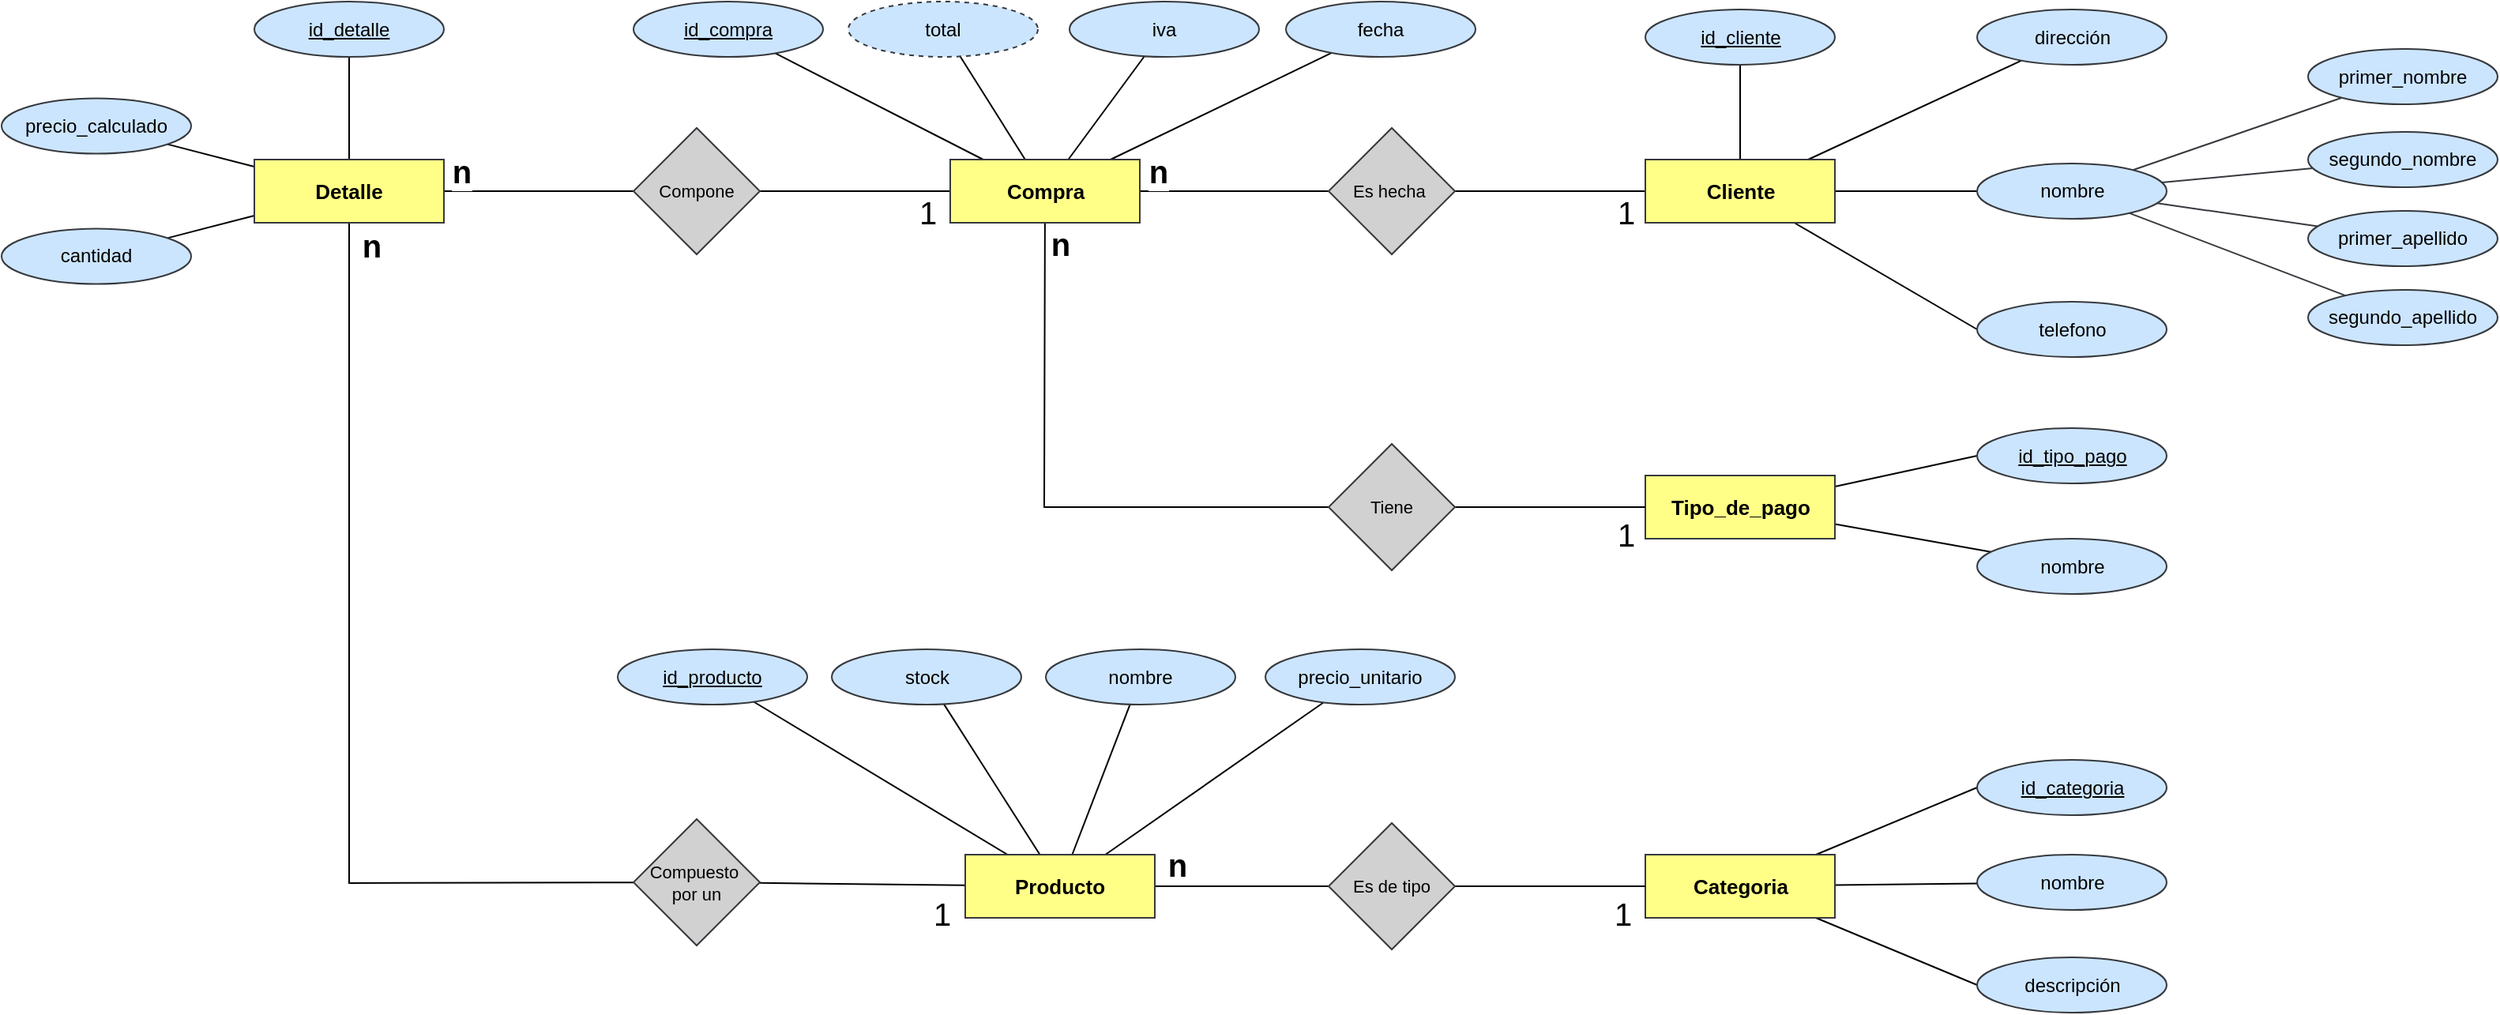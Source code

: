 <mxfile version="24.2.5" type="device">
  <diagram name="Página-1" id="GKcQqyCfQ1V4mNrMHVXt">
    <mxGraphModel dx="2815" dy="1592" grid="1" gridSize="10" guides="1" tooltips="1" connect="1" arrows="1" fold="1" page="1" pageScale="1" pageWidth="827" pageHeight="1169" math="0" shadow="0">
      <root>
        <mxCell id="0" />
        <mxCell id="1" parent="0" />
        <mxCell id="48W_m3RGSCvSOmZZA0Iu-11" style="rounded=0;orthogonalLoop=1;jettySize=auto;html=1;endArrow=none;endFill=0;strokeWidth=1;" edge="1" parent="1" source="48W_m3RGSCvSOmZZA0Iu-2" target="48W_m3RGSCvSOmZZA0Iu-9">
          <mxGeometry relative="1" as="geometry" />
        </mxCell>
        <mxCell id="48W_m3RGSCvSOmZZA0Iu-12" style="edgeStyle=none;rounded=0;orthogonalLoop=1;jettySize=auto;html=1;strokeColor=default;strokeWidth=1;align=center;verticalAlign=middle;fontFamily=Helvetica;fontSize=11;fontColor=default;labelBackgroundColor=default;endArrow=none;endFill=0;" edge="1" parent="1" source="48W_m3RGSCvSOmZZA0Iu-2" target="48W_m3RGSCvSOmZZA0Iu-8">
          <mxGeometry relative="1" as="geometry" />
        </mxCell>
        <mxCell id="48W_m3RGSCvSOmZZA0Iu-13" style="edgeStyle=none;rounded=0;orthogonalLoop=1;jettySize=auto;html=1;strokeColor=default;strokeWidth=1;align=center;verticalAlign=middle;fontFamily=Helvetica;fontSize=11;fontColor=default;labelBackgroundColor=default;endArrow=none;endFill=0;" edge="1" parent="1" source="48W_m3RGSCvSOmZZA0Iu-2" target="48W_m3RGSCvSOmZZA0Iu-6">
          <mxGeometry relative="1" as="geometry" />
        </mxCell>
        <mxCell id="48W_m3RGSCvSOmZZA0Iu-14" style="edgeStyle=none;rounded=0;orthogonalLoop=1;jettySize=auto;html=1;strokeColor=default;strokeWidth=1;align=center;verticalAlign=middle;fontFamily=Helvetica;fontSize=11;fontColor=default;labelBackgroundColor=default;endArrow=none;endFill=0;" edge="1" parent="1" source="48W_m3RGSCvSOmZZA0Iu-2" target="48W_m3RGSCvSOmZZA0Iu-7">
          <mxGeometry relative="1" as="geometry" />
        </mxCell>
        <mxCell id="48W_m3RGSCvSOmZZA0Iu-16" style="edgeStyle=none;rounded=0;orthogonalLoop=1;jettySize=auto;html=1;strokeColor=default;strokeWidth=1;align=center;verticalAlign=middle;fontFamily=Helvetica;fontSize=11;fontColor=default;labelBackgroundColor=default;endArrow=none;endFill=0;" edge="1" parent="1" source="48W_m3RGSCvSOmZZA0Iu-2" target="48W_m3RGSCvSOmZZA0Iu-15">
          <mxGeometry relative="1" as="geometry" />
        </mxCell>
        <mxCell id="48W_m3RGSCvSOmZZA0Iu-88" style="edgeStyle=none;rounded=0;orthogonalLoop=1;jettySize=auto;html=1;entryX=0;entryY=0.5;entryDx=0;entryDy=0;strokeColor=default;strokeWidth=1;align=center;verticalAlign=middle;fontFamily=Helvetica;fontSize=11;fontColor=default;labelBackgroundColor=default;endArrow=none;endFill=0;" edge="1" parent="1" source="48W_m3RGSCvSOmZZA0Iu-2" target="48W_m3RGSCvSOmZZA0Iu-33">
          <mxGeometry relative="1" as="geometry" />
        </mxCell>
        <mxCell id="48W_m3RGSCvSOmZZA0Iu-2" value="Producto" style="rounded=0;whiteSpace=wrap;html=1;fillColor=#ffff88;strokeColor=#36393d;fontSize=13;fontStyle=1" vertex="1" parent="1">
          <mxGeometry x="630" y="580" width="120" height="40" as="geometry" />
        </mxCell>
        <mxCell id="48W_m3RGSCvSOmZZA0Iu-17" style="edgeStyle=none;rounded=0;orthogonalLoop=1;jettySize=auto;html=1;strokeColor=default;strokeWidth=1;align=center;verticalAlign=middle;fontFamily=Helvetica;fontSize=11;fontColor=default;labelBackgroundColor=default;endArrow=none;endFill=0;" edge="1" parent="1" source="48W_m3RGSCvSOmZZA0Iu-5" target="48W_m3RGSCvSOmZZA0Iu-15">
          <mxGeometry relative="1" as="geometry">
            <Array as="points">
              <mxPoint x="240" y="598" />
            </Array>
          </mxGeometry>
        </mxCell>
        <mxCell id="48W_m3RGSCvSOmZZA0Iu-25" style="edgeStyle=none;rounded=0;orthogonalLoop=1;jettySize=auto;html=1;strokeColor=default;strokeWidth=1;align=center;verticalAlign=middle;fontFamily=Helvetica;fontSize=11;fontColor=default;labelBackgroundColor=default;endArrow=none;endFill=0;" edge="1" parent="1" source="48W_m3RGSCvSOmZZA0Iu-5" target="48W_m3RGSCvSOmZZA0Iu-18">
          <mxGeometry relative="1" as="geometry" />
        </mxCell>
        <mxCell id="48W_m3RGSCvSOmZZA0Iu-26" style="edgeStyle=none;rounded=0;orthogonalLoop=1;jettySize=auto;html=1;strokeColor=default;strokeWidth=1;align=center;verticalAlign=middle;fontFamily=Helvetica;fontSize=11;fontColor=default;labelBackgroundColor=default;endArrow=none;endFill=0;" edge="1" parent="1" source="48W_m3RGSCvSOmZZA0Iu-5" target="48W_m3RGSCvSOmZZA0Iu-19">
          <mxGeometry relative="1" as="geometry">
            <mxPoint x="80" y="119" as="targetPoint" />
          </mxGeometry>
        </mxCell>
        <mxCell id="48W_m3RGSCvSOmZZA0Iu-27" style="edgeStyle=none;rounded=0;orthogonalLoop=1;jettySize=auto;html=1;strokeColor=default;strokeWidth=1;align=center;verticalAlign=middle;fontFamily=Helvetica;fontSize=11;fontColor=default;labelBackgroundColor=default;endArrow=none;endFill=0;" edge="1" parent="1" source="48W_m3RGSCvSOmZZA0Iu-5" target="48W_m3RGSCvSOmZZA0Iu-20">
          <mxGeometry relative="1" as="geometry" />
        </mxCell>
        <mxCell id="48W_m3RGSCvSOmZZA0Iu-28" style="edgeStyle=none;rounded=0;orthogonalLoop=1;jettySize=auto;html=1;strokeColor=default;strokeWidth=1;align=center;verticalAlign=middle;fontFamily=Helvetica;fontSize=11;fontColor=default;labelBackgroundColor=default;endArrow=none;endFill=0;" edge="1" parent="1" source="48W_m3RGSCvSOmZZA0Iu-5" target="48W_m3RGSCvSOmZZA0Iu-21">
          <mxGeometry relative="1" as="geometry" />
        </mxCell>
        <mxCell id="48W_m3RGSCvSOmZZA0Iu-5" value="Detalle" style="rounded=0;whiteSpace=wrap;html=1;fillColor=#ffff88;strokeColor=#36393d;fontSize=13;fontStyle=1" vertex="1" parent="1">
          <mxGeometry x="180" y="140" width="120" height="40" as="geometry" />
        </mxCell>
        <mxCell id="48W_m3RGSCvSOmZZA0Iu-6" value="nombre" style="ellipse;whiteSpace=wrap;html=1;fillColor=#cce5ff;strokeColor=#36393d;" vertex="1" parent="1">
          <mxGeometry x="681" y="450" width="120" height="35" as="geometry" />
        </mxCell>
        <mxCell id="48W_m3RGSCvSOmZZA0Iu-7" value="precio_unitario" style="ellipse;whiteSpace=wrap;html=1;fillColor=#cce5ff;strokeColor=#36393d;" vertex="1" parent="1">
          <mxGeometry x="820" y="450" width="120" height="35" as="geometry" />
        </mxCell>
        <mxCell id="48W_m3RGSCvSOmZZA0Iu-8" value="stock&lt;span style=&quot;color: rgba(0, 0, 0, 0); font-family: monospace; font-size: 0px; text-align: start; text-wrap: nowrap;&quot;&gt;%3CmxGraphModel%3E%3Croot%3E%3CmxCell%20id%3D%220%22%2F%3E%3CmxCell%20id%3D%221%22%20parent%3D%220%22%2F%3E%3CmxCell%20id%3D%222%22%20value%3D%22nombre%22%20style%3D%22ellipse%3BwhiteSpace%3Dwrap%3Bhtml%3D1%3B%22%20vertex%3D%221%22%20parent%3D%221%22%3E%3CmxGeometry%20x%3D%22500%22%20y%3D%22155%22%20width%3D%22120%22%20height%3D%2235%22%20as%3D%22geometry%22%2F%3E%3C%2FmxCell%3E%3C%2Froot%3E%3C%2FmxGraphModel%3E&lt;/span&gt;" style="ellipse;whiteSpace=wrap;html=1;fillColor=#cce5ff;strokeColor=#36393d;" vertex="1" parent="1">
          <mxGeometry x="545.5" y="450" width="120" height="35" as="geometry" />
        </mxCell>
        <mxCell id="48W_m3RGSCvSOmZZA0Iu-9" value="&lt;u&gt;id_producto&lt;/u&gt;" style="ellipse;whiteSpace=wrap;html=1;fillColor=#cce5ff;strokeColor=#36393d;" vertex="1" parent="1">
          <mxGeometry x="410" y="450" width="120" height="35" as="geometry" />
        </mxCell>
        <mxCell id="48W_m3RGSCvSOmZZA0Iu-15" value="Compuesto&amp;nbsp; por un" style="rhombus;whiteSpace=wrap;html=1;fontFamily=Helvetica;fontSize=11;fontColor=default;labelBackgroundColor=none;strokeColor=#36393d;align=center;verticalAlign=middle;fillColor=#d1d1d1;labelBorderColor=none;" vertex="1" parent="1">
          <mxGeometry x="420" y="557.5" width="80" height="80" as="geometry" />
        </mxCell>
        <mxCell id="48W_m3RGSCvSOmZZA0Iu-18" value="&lt;u&gt;id_detalle&lt;/u&gt;" style="ellipse;whiteSpace=wrap;html=1;fillColor=#cce5ff;strokeColor=#36393d;" vertex="1" parent="1">
          <mxGeometry x="180" y="40" width="120" height="35" as="geometry" />
        </mxCell>
        <mxCell id="48W_m3RGSCvSOmZZA0Iu-19" value="precio_calculado" style="ellipse;whiteSpace=wrap;html=1;fillColor=#cce5ff;strokeColor=#36393d;" vertex="1" parent="1">
          <mxGeometry x="20" y="101.25" width="120" height="35" as="geometry" />
        </mxCell>
        <mxCell id="48W_m3RGSCvSOmZZA0Iu-20" value="cantidad" style="ellipse;whiteSpace=wrap;html=1;fillColor=#cce5ff;strokeColor=#36393d;" vertex="1" parent="1">
          <mxGeometry x="20" y="183.75" width="120" height="35" as="geometry" />
        </mxCell>
        <mxCell id="48W_m3RGSCvSOmZZA0Iu-29" style="edgeStyle=none;rounded=0;orthogonalLoop=1;jettySize=auto;html=1;strokeColor=default;strokeWidth=1;align=center;verticalAlign=middle;fontFamily=Helvetica;fontSize=11;fontColor=default;labelBackgroundColor=default;endArrow=none;endFill=0;" edge="1" parent="1" source="48W_m3RGSCvSOmZZA0Iu-21" target="48W_m3RGSCvSOmZZA0Iu-22">
          <mxGeometry relative="1" as="geometry" />
        </mxCell>
        <mxCell id="48W_m3RGSCvSOmZZA0Iu-21" value="Compone" style="rhombus;whiteSpace=wrap;html=1;fontFamily=Helvetica;fontSize=11;labelBackgroundColor=none;fillColor=#d1d1d1;strokeColor=#36393d;labelBorderColor=none;" vertex="1" parent="1">
          <mxGeometry x="420" y="120" width="80" height="80" as="geometry" />
        </mxCell>
        <mxCell id="48W_m3RGSCvSOmZZA0Iu-30" style="edgeStyle=none;rounded=0;orthogonalLoop=1;jettySize=auto;html=1;strokeColor=default;strokeWidth=1;align=center;verticalAlign=middle;fontFamily=Helvetica;fontSize=11;fontColor=default;labelBackgroundColor=default;endArrow=none;endFill=0;" edge="1" parent="1" source="48W_m3RGSCvSOmZZA0Iu-22" target="48W_m3RGSCvSOmZZA0Iu-23">
          <mxGeometry relative="1" as="geometry" />
        </mxCell>
        <mxCell id="48W_m3RGSCvSOmZZA0Iu-51" style="edgeStyle=none;rounded=0;orthogonalLoop=1;jettySize=auto;html=1;entryX=0;entryY=0.5;entryDx=0;entryDy=0;strokeColor=default;strokeWidth=1;align=center;verticalAlign=middle;fontFamily=Helvetica;fontSize=11;fontColor=default;labelBackgroundColor=default;endArrow=none;endFill=0;" edge="1" parent="1" source="48W_m3RGSCvSOmZZA0Iu-22" target="48W_m3RGSCvSOmZZA0Iu-47">
          <mxGeometry relative="1" as="geometry">
            <Array as="points">
              <mxPoint x="680" y="360" />
            </Array>
          </mxGeometry>
        </mxCell>
        <mxCell id="48W_m3RGSCvSOmZZA0Iu-55" style="edgeStyle=none;rounded=0;orthogonalLoop=1;jettySize=auto;html=1;strokeColor=default;strokeWidth=1;align=center;verticalAlign=middle;fontFamily=Helvetica;fontSize=11;fontColor=default;labelBackgroundColor=default;endArrow=none;endFill=0;" edge="1" parent="1" source="48W_m3RGSCvSOmZZA0Iu-22" target="48W_m3RGSCvSOmZZA0Iu-52">
          <mxGeometry relative="1" as="geometry" />
        </mxCell>
        <mxCell id="48W_m3RGSCvSOmZZA0Iu-56" style="edgeStyle=none;rounded=0;orthogonalLoop=1;jettySize=auto;html=1;strokeColor=default;strokeWidth=1;align=center;verticalAlign=middle;fontFamily=Helvetica;fontSize=11;fontColor=default;labelBackgroundColor=default;endArrow=none;endFill=0;" edge="1" parent="1" source="48W_m3RGSCvSOmZZA0Iu-22" target="48W_m3RGSCvSOmZZA0Iu-53">
          <mxGeometry relative="1" as="geometry" />
        </mxCell>
        <mxCell id="48W_m3RGSCvSOmZZA0Iu-57" style="edgeStyle=none;rounded=0;orthogonalLoop=1;jettySize=auto;html=1;strokeColor=default;strokeWidth=1;align=center;verticalAlign=middle;fontFamily=Helvetica;fontSize=11;fontColor=default;labelBackgroundColor=default;endArrow=none;endFill=0;" edge="1" parent="1" source="48W_m3RGSCvSOmZZA0Iu-22" target="48W_m3RGSCvSOmZZA0Iu-54">
          <mxGeometry relative="1" as="geometry" />
        </mxCell>
        <mxCell id="48W_m3RGSCvSOmZZA0Iu-59" style="edgeStyle=none;rounded=0;orthogonalLoop=1;jettySize=auto;html=1;strokeColor=default;strokeWidth=1;align=center;verticalAlign=middle;fontFamily=Helvetica;fontSize=11;fontColor=default;labelBackgroundColor=default;endArrow=none;endFill=0;" edge="1" parent="1" source="48W_m3RGSCvSOmZZA0Iu-22" target="48W_m3RGSCvSOmZZA0Iu-58">
          <mxGeometry relative="1" as="geometry" />
        </mxCell>
        <mxCell id="48W_m3RGSCvSOmZZA0Iu-22" value="Compra" style="rounded=0;whiteSpace=wrap;html=1;fillColor=#ffff88;strokeColor=#36393d;fontSize=13;fontStyle=1" vertex="1" parent="1">
          <mxGeometry x="620.5" y="140" width="120" height="40" as="geometry" />
        </mxCell>
        <mxCell id="48W_m3RGSCvSOmZZA0Iu-31" style="edgeStyle=none;rounded=0;orthogonalLoop=1;jettySize=auto;html=1;strokeColor=default;strokeWidth=1;align=center;verticalAlign=middle;fontFamily=Helvetica;fontSize=11;fontColor=default;labelBackgroundColor=default;endArrow=none;endFill=0;" edge="1" parent="1" source="48W_m3RGSCvSOmZZA0Iu-23" target="48W_m3RGSCvSOmZZA0Iu-24">
          <mxGeometry relative="1" as="geometry" />
        </mxCell>
        <mxCell id="48W_m3RGSCvSOmZZA0Iu-23" value="Es hecha&amp;nbsp;" style="rhombus;whiteSpace=wrap;html=1;fontFamily=Helvetica;fontSize=11;fontColor=default;labelBackgroundColor=none;strokeColor=#36393d;align=center;verticalAlign=middle;fillColor=#d1d1d1;labelBorderColor=none;" vertex="1" parent="1">
          <mxGeometry x="860" y="120" width="80" height="80" as="geometry" />
        </mxCell>
        <mxCell id="48W_m3RGSCvSOmZZA0Iu-70" style="edgeStyle=none;rounded=0;orthogonalLoop=1;jettySize=auto;html=1;strokeColor=default;strokeWidth=1;align=center;verticalAlign=middle;fontFamily=Helvetica;fontSize=11;fontColor=default;labelBackgroundColor=default;endArrow=none;endFill=0;" edge="1" parent="1" source="48W_m3RGSCvSOmZZA0Iu-24" target="48W_m3RGSCvSOmZZA0Iu-60">
          <mxGeometry relative="1" as="geometry" />
        </mxCell>
        <mxCell id="48W_m3RGSCvSOmZZA0Iu-72" style="edgeStyle=none;rounded=0;orthogonalLoop=1;jettySize=auto;html=1;strokeColor=default;strokeWidth=1;align=center;verticalAlign=middle;fontFamily=Helvetica;fontSize=11;fontColor=default;labelBackgroundColor=default;endArrow=none;endFill=0;" edge="1" parent="1" source="48W_m3RGSCvSOmZZA0Iu-24" target="48W_m3RGSCvSOmZZA0Iu-71">
          <mxGeometry relative="1" as="geometry" />
        </mxCell>
        <mxCell id="48W_m3RGSCvSOmZZA0Iu-73" style="edgeStyle=none;rounded=0;orthogonalLoop=1;jettySize=auto;html=1;strokeColor=default;strokeWidth=1;align=center;verticalAlign=middle;fontFamily=Helvetica;fontSize=11;fontColor=default;labelBackgroundColor=default;endArrow=none;endFill=0;" edge="1" parent="1" source="48W_m3RGSCvSOmZZA0Iu-24" target="48W_m3RGSCvSOmZZA0Iu-61">
          <mxGeometry relative="1" as="geometry" />
        </mxCell>
        <mxCell id="48W_m3RGSCvSOmZZA0Iu-92" style="edgeStyle=none;rounded=0;orthogonalLoop=1;jettySize=auto;html=1;entryX=0;entryY=0.5;entryDx=0;entryDy=0;strokeColor=default;strokeWidth=1;align=center;verticalAlign=middle;fontFamily=Helvetica;fontSize=11;fontColor=default;labelBackgroundColor=default;endArrow=none;endFill=0;" edge="1" parent="1" source="48W_m3RGSCvSOmZZA0Iu-24" target="48W_m3RGSCvSOmZZA0Iu-91">
          <mxGeometry relative="1" as="geometry" />
        </mxCell>
        <mxCell id="48W_m3RGSCvSOmZZA0Iu-24" value="Cliente" style="rounded=0;whiteSpace=wrap;html=1;fillColor=#ffff88;strokeColor=#36393d;fontSize=13;fontStyle=1" vertex="1" parent="1">
          <mxGeometry x="1060.5" y="140" width="120" height="40" as="geometry" />
        </mxCell>
        <mxCell id="48W_m3RGSCvSOmZZA0Iu-39" style="edgeStyle=none;rounded=0;orthogonalLoop=1;jettySize=auto;html=1;entryX=0;entryY=0.5;entryDx=0;entryDy=0;strokeColor=default;strokeWidth=1;align=center;verticalAlign=middle;fontFamily=Helvetica;fontSize=11;fontColor=default;labelBackgroundColor=default;endArrow=none;endFill=0;" edge="1" parent="1" source="48W_m3RGSCvSOmZZA0Iu-32" target="48W_m3RGSCvSOmZZA0Iu-36">
          <mxGeometry relative="1" as="geometry" />
        </mxCell>
        <mxCell id="48W_m3RGSCvSOmZZA0Iu-40" style="edgeStyle=none;rounded=0;orthogonalLoop=1;jettySize=auto;html=1;strokeColor=default;strokeWidth=1;align=center;verticalAlign=middle;fontFamily=Helvetica;fontSize=11;fontColor=default;labelBackgroundColor=default;endArrow=none;endFill=0;" edge="1" parent="1" source="48W_m3RGSCvSOmZZA0Iu-32" target="48W_m3RGSCvSOmZZA0Iu-37">
          <mxGeometry relative="1" as="geometry" />
        </mxCell>
        <mxCell id="48W_m3RGSCvSOmZZA0Iu-41" style="edgeStyle=none;rounded=0;orthogonalLoop=1;jettySize=auto;html=1;entryX=0;entryY=0.5;entryDx=0;entryDy=0;strokeColor=default;strokeWidth=1;align=center;verticalAlign=middle;fontFamily=Helvetica;fontSize=11;fontColor=default;labelBackgroundColor=default;endArrow=none;endFill=0;" edge="1" parent="1" source="48W_m3RGSCvSOmZZA0Iu-32" target="48W_m3RGSCvSOmZZA0Iu-38">
          <mxGeometry relative="1" as="geometry" />
        </mxCell>
        <mxCell id="48W_m3RGSCvSOmZZA0Iu-32" value="Categoria" style="rounded=0;whiteSpace=wrap;html=1;fillColor=#ffff88;strokeColor=#36393d;fontSize=13;fontStyle=1" vertex="1" parent="1">
          <mxGeometry x="1060.5" y="580" width="120" height="40" as="geometry" />
        </mxCell>
        <mxCell id="48W_m3RGSCvSOmZZA0Iu-35" style="edgeStyle=none;rounded=0;orthogonalLoop=1;jettySize=auto;html=1;strokeColor=default;strokeWidth=1;align=center;verticalAlign=middle;fontFamily=Helvetica;fontSize=11;fontColor=default;labelBackgroundColor=default;endArrow=none;endFill=0;" edge="1" parent="1" source="48W_m3RGSCvSOmZZA0Iu-33" target="48W_m3RGSCvSOmZZA0Iu-32">
          <mxGeometry relative="1" as="geometry" />
        </mxCell>
        <mxCell id="48W_m3RGSCvSOmZZA0Iu-33" value="Es de tipo" style="rhombus;whiteSpace=wrap;html=1;fontFamily=Helvetica;fontSize=11;fontColor=default;labelBackgroundColor=none;strokeColor=#36393d;align=center;verticalAlign=middle;fillColor=#d1d1d1;labelBorderColor=none;" vertex="1" parent="1">
          <mxGeometry x="860" y="560" width="80" height="80" as="geometry" />
        </mxCell>
        <mxCell id="48W_m3RGSCvSOmZZA0Iu-36" value="&lt;u&gt;id_categoria&lt;/u&gt;" style="ellipse;whiteSpace=wrap;html=1;fillColor=#cce5ff;strokeColor=#36393d;" vertex="1" parent="1">
          <mxGeometry x="1270.5" y="520" width="120" height="35" as="geometry" />
        </mxCell>
        <mxCell id="48W_m3RGSCvSOmZZA0Iu-37" value="nombre" style="ellipse;whiteSpace=wrap;html=1;fillColor=#cce5ff;strokeColor=#36393d;" vertex="1" parent="1">
          <mxGeometry x="1270.5" y="580" width="120" height="35" as="geometry" />
        </mxCell>
        <mxCell id="48W_m3RGSCvSOmZZA0Iu-38" value="descripción" style="ellipse;whiteSpace=wrap;html=1;fillColor=#cce5ff;strokeColor=#36393d;" vertex="1" parent="1">
          <mxGeometry x="1270.5" y="645" width="120" height="35" as="geometry" />
        </mxCell>
        <mxCell id="48W_m3RGSCvSOmZZA0Iu-42" style="edgeStyle=none;rounded=0;orthogonalLoop=1;jettySize=auto;html=1;entryX=0;entryY=0.5;entryDx=0;entryDy=0;strokeColor=default;strokeWidth=1;align=center;verticalAlign=middle;fontFamily=Helvetica;fontSize=11;fontColor=default;labelBackgroundColor=default;endArrow=none;endFill=0;" edge="1" parent="1" source="48W_m3RGSCvSOmZZA0Iu-45" target="48W_m3RGSCvSOmZZA0Iu-48">
          <mxGeometry relative="1" as="geometry" />
        </mxCell>
        <mxCell id="48W_m3RGSCvSOmZZA0Iu-43" style="edgeStyle=none;rounded=0;orthogonalLoop=1;jettySize=auto;html=1;strokeColor=default;strokeWidth=1;align=center;verticalAlign=middle;fontFamily=Helvetica;fontSize=11;fontColor=default;labelBackgroundColor=default;endArrow=none;endFill=0;" edge="1" parent="1" source="48W_m3RGSCvSOmZZA0Iu-45" target="48W_m3RGSCvSOmZZA0Iu-49">
          <mxGeometry relative="1" as="geometry" />
        </mxCell>
        <mxCell id="48W_m3RGSCvSOmZZA0Iu-45" value="Tipo_de_pago" style="rounded=0;whiteSpace=wrap;html=1;fillColor=#ffff88;strokeColor=#36393d;fontSize=13;fontStyle=1" vertex="1" parent="1">
          <mxGeometry x="1060.5" y="340" width="120" height="40" as="geometry" />
        </mxCell>
        <mxCell id="48W_m3RGSCvSOmZZA0Iu-46" style="edgeStyle=none;rounded=0;orthogonalLoop=1;jettySize=auto;html=1;strokeColor=default;strokeWidth=1;align=center;verticalAlign=middle;fontFamily=Helvetica;fontSize=11;fontColor=default;labelBackgroundColor=default;endArrow=none;endFill=0;" edge="1" parent="1" source="48W_m3RGSCvSOmZZA0Iu-47" target="48W_m3RGSCvSOmZZA0Iu-45">
          <mxGeometry relative="1" as="geometry" />
        </mxCell>
        <mxCell id="48W_m3RGSCvSOmZZA0Iu-47" value="Tiene" style="rhombus;whiteSpace=wrap;html=1;fontFamily=Helvetica;fontSize=11;fontColor=default;labelBackgroundColor=none;strokeColor=#36393d;align=center;verticalAlign=middle;fillColor=#d1d1d1;labelBorderColor=none;" vertex="1" parent="1">
          <mxGeometry x="860" y="320" width="80" height="80" as="geometry" />
        </mxCell>
        <mxCell id="48W_m3RGSCvSOmZZA0Iu-48" value="&lt;u&gt;id_tipo_pago&lt;/u&gt;" style="ellipse;whiteSpace=wrap;html=1;fillColor=#cce5ff;strokeColor=#36393d;" vertex="1" parent="1">
          <mxGeometry x="1270.5" y="310" width="120" height="35" as="geometry" />
        </mxCell>
        <mxCell id="48W_m3RGSCvSOmZZA0Iu-49" value="nombre" style="ellipse;whiteSpace=wrap;html=1;fillColor=#cce5ff;strokeColor=#36393d;" vertex="1" parent="1">
          <mxGeometry x="1270.5" y="380" width="120" height="35" as="geometry" />
        </mxCell>
        <mxCell id="48W_m3RGSCvSOmZZA0Iu-52" value="&lt;u&gt;id_compra&lt;/u&gt;" style="ellipse;whiteSpace=wrap;html=1;fillColor=#cce5ff;strokeColor=#36393d;" vertex="1" parent="1">
          <mxGeometry x="420" y="40" width="120" height="35" as="geometry" />
        </mxCell>
        <mxCell id="48W_m3RGSCvSOmZZA0Iu-53" value="total" style="ellipse;whiteSpace=wrap;html=1;fillColor=#cce5ff;strokeColor=#36393d;dashed=1;" vertex="1" parent="1">
          <mxGeometry x="556" y="40" width="120" height="35" as="geometry" />
        </mxCell>
        <mxCell id="48W_m3RGSCvSOmZZA0Iu-54" value="iva" style="ellipse;whiteSpace=wrap;html=1;fillColor=#cce5ff;strokeColor=#36393d;" vertex="1" parent="1">
          <mxGeometry x="696" y="40" width="120" height="35" as="geometry" />
        </mxCell>
        <mxCell id="48W_m3RGSCvSOmZZA0Iu-58" value="fecha" style="ellipse;whiteSpace=wrap;html=1;fillColor=#cce5ff;strokeColor=#36393d;" vertex="1" parent="1">
          <mxGeometry x="833" y="40" width="120" height="35" as="geometry" />
        </mxCell>
        <mxCell id="48W_m3RGSCvSOmZZA0Iu-60" value="&lt;u&gt;id_cliente&lt;/u&gt;" style="ellipse;whiteSpace=wrap;html=1;fillColor=#cce5ff;strokeColor=#36393d;" vertex="1" parent="1">
          <mxGeometry x="1060.5" y="45" width="120" height="35" as="geometry" />
        </mxCell>
        <mxCell id="48W_m3RGSCvSOmZZA0Iu-66" style="edgeStyle=none;rounded=0;orthogonalLoop=1;jettySize=auto;html=1;strokeColor=#36393d;strokeWidth=1;align=center;verticalAlign=middle;fontFamily=Helvetica;fontSize=11;fontColor=default;labelBackgroundColor=default;endArrow=none;endFill=0;fillColor=#cce5ff;" edge="1" parent="1" source="48W_m3RGSCvSOmZZA0Iu-61" target="48W_m3RGSCvSOmZZA0Iu-62">
          <mxGeometry relative="1" as="geometry" />
        </mxCell>
        <mxCell id="48W_m3RGSCvSOmZZA0Iu-67" style="edgeStyle=none;rounded=0;orthogonalLoop=1;jettySize=auto;html=1;strokeColor=#36393d;strokeWidth=1;align=center;verticalAlign=middle;fontFamily=Helvetica;fontSize=11;fontColor=default;labelBackgroundColor=default;endArrow=none;endFill=0;fillColor=#cce5ff;" edge="1" parent="1" source="48W_m3RGSCvSOmZZA0Iu-61" target="48W_m3RGSCvSOmZZA0Iu-63">
          <mxGeometry relative="1" as="geometry" />
        </mxCell>
        <mxCell id="48W_m3RGSCvSOmZZA0Iu-68" style="edgeStyle=none;rounded=0;orthogonalLoop=1;jettySize=auto;html=1;strokeColor=#36393d;strokeWidth=1;align=center;verticalAlign=middle;fontFamily=Helvetica;fontSize=11;fontColor=default;labelBackgroundColor=default;endArrow=none;endFill=0;fillColor=#cce5ff;" edge="1" parent="1" source="48W_m3RGSCvSOmZZA0Iu-61" target="48W_m3RGSCvSOmZZA0Iu-64">
          <mxGeometry relative="1" as="geometry" />
        </mxCell>
        <mxCell id="48W_m3RGSCvSOmZZA0Iu-69" style="edgeStyle=none;rounded=0;orthogonalLoop=1;jettySize=auto;html=1;strokeColor=#36393d;strokeWidth=1;align=center;verticalAlign=middle;fontFamily=Helvetica;fontSize=11;fontColor=default;labelBackgroundColor=default;endArrow=none;endFill=0;fillColor=#cce5ff;" edge="1" parent="1" source="48W_m3RGSCvSOmZZA0Iu-61" target="48W_m3RGSCvSOmZZA0Iu-65">
          <mxGeometry relative="1" as="geometry" />
        </mxCell>
        <mxCell id="48W_m3RGSCvSOmZZA0Iu-61" value="nombre" style="ellipse;whiteSpace=wrap;html=1;fillColor=#cce5ff;strokeColor=#36393d;" vertex="1" parent="1">
          <mxGeometry x="1270.5" y="142.5" width="120" height="35" as="geometry" />
        </mxCell>
        <mxCell id="48W_m3RGSCvSOmZZA0Iu-62" value="primer_nombre" style="ellipse;whiteSpace=wrap;html=1;fillColor=#cce5ff;strokeColor=#36393d;" vertex="1" parent="1">
          <mxGeometry x="1480" y="70" width="120" height="35" as="geometry" />
        </mxCell>
        <mxCell id="48W_m3RGSCvSOmZZA0Iu-63" value="segundo_nombre" style="ellipse;whiteSpace=wrap;html=1;fillColor=#cce5ff;strokeColor=#36393d;" vertex="1" parent="1">
          <mxGeometry x="1480" y="122.5" width="120" height="35" as="geometry" />
        </mxCell>
        <mxCell id="48W_m3RGSCvSOmZZA0Iu-64" value="primer_apellido" style="ellipse;whiteSpace=wrap;html=1;fillColor=#cce5ff;strokeColor=#36393d;" vertex="1" parent="1">
          <mxGeometry x="1480" y="172.5" width="120" height="35" as="geometry" />
        </mxCell>
        <mxCell id="48W_m3RGSCvSOmZZA0Iu-65" value="segundo_apellido" style="ellipse;whiteSpace=wrap;html=1;fillColor=#cce5ff;strokeColor=#36393d;" vertex="1" parent="1">
          <mxGeometry x="1480" y="222.5" width="120" height="35" as="geometry" />
        </mxCell>
        <mxCell id="48W_m3RGSCvSOmZZA0Iu-71" value="dirección" style="ellipse;whiteSpace=wrap;html=1;fillColor=#cce5ff;strokeColor=#36393d;" vertex="1" parent="1">
          <mxGeometry x="1270.5" y="45" width="120" height="35" as="geometry" />
        </mxCell>
        <mxCell id="48W_m3RGSCvSOmZZA0Iu-75" value="&lt;b style=&quot;font-size: 20px;&quot;&gt;&lt;font style=&quot;font-size: 20px;&quot;&gt;n&lt;/font&gt;&lt;/b&gt;" style="text;html=1;align=center;verticalAlign=middle;resizable=0;points=[];autosize=1;strokeColor=none;fillColor=none;fontFamily=Helvetica;fontSize=20;fontColor=default;labelBackgroundColor=default;" vertex="1" parent="1">
          <mxGeometry x="744" y="566" width="40" height="40" as="geometry" />
        </mxCell>
        <mxCell id="48W_m3RGSCvSOmZZA0Iu-78" value="1" style="text;html=1;align=center;verticalAlign=middle;resizable=0;points=[];autosize=1;strokeColor=none;fillColor=none;fontFamily=Helvetica;fontSize=20;fontColor=default;labelBackgroundColor=default;" vertex="1" parent="1">
          <mxGeometry x="1030.5" y="597" width="30" height="40" as="geometry" />
        </mxCell>
        <mxCell id="48W_m3RGSCvSOmZZA0Iu-79" value="&lt;b style=&quot;font-size: 20px;&quot;&gt;&lt;font style=&quot;font-size: 20px;&quot;&gt;n&lt;/font&gt;&lt;/b&gt;" style="text;html=1;align=center;verticalAlign=middle;resizable=0;points=[];autosize=1;strokeColor=none;fillColor=none;fontFamily=Helvetica;fontSize=20;fontColor=default;labelBackgroundColor=default;" vertex="1" parent="1">
          <mxGeometry x="234" y="173.5" width="40" height="40" as="geometry" />
        </mxCell>
        <mxCell id="48W_m3RGSCvSOmZZA0Iu-80" value="1" style="text;html=1;align=center;verticalAlign=middle;resizable=0;points=[];autosize=1;strokeColor=none;fillColor=none;fontFamily=Helvetica;fontSize=20;fontColor=default;labelBackgroundColor=default;" vertex="1" parent="1">
          <mxGeometry x="600" y="597" width="30" height="40" as="geometry" />
        </mxCell>
        <mxCell id="48W_m3RGSCvSOmZZA0Iu-81" value="1" style="text;html=1;align=center;verticalAlign=middle;resizable=0;points=[];autosize=1;strokeColor=none;fillColor=none;fontFamily=Helvetica;fontSize=20;fontColor=default;labelBackgroundColor=default;" vertex="1" parent="1">
          <mxGeometry x="590.5" y="152.5" width="30" height="40" as="geometry" />
        </mxCell>
        <mxCell id="48W_m3RGSCvSOmZZA0Iu-82" value="&lt;b style=&quot;font-size: 20px;&quot;&gt;&lt;font style=&quot;font-size: 20px;&quot;&gt;n&lt;/font&gt;&lt;/b&gt;" style="text;html=1;align=center;verticalAlign=middle;resizable=0;points=[];autosize=1;strokeColor=none;fillColor=none;fontFamily=Helvetica;fontSize=20;fontColor=default;labelBackgroundColor=default;" vertex="1" parent="1">
          <mxGeometry x="291" y="127" width="40" height="40" as="geometry" />
        </mxCell>
        <mxCell id="48W_m3RGSCvSOmZZA0Iu-83" value="1" style="text;html=1;align=center;verticalAlign=middle;resizable=0;points=[];autosize=1;strokeColor=none;fillColor=none;fontFamily=Helvetica;fontSize=20;fontColor=default;labelBackgroundColor=default;" vertex="1" parent="1">
          <mxGeometry x="1032.5" y="152.5" width="30" height="40" as="geometry" />
        </mxCell>
        <mxCell id="48W_m3RGSCvSOmZZA0Iu-84" value="&lt;b style=&quot;font-size: 20px;&quot;&gt;&lt;font style=&quot;font-size: 20px;&quot;&gt;n&lt;/font&gt;&lt;/b&gt;" style="text;html=1;align=center;verticalAlign=middle;resizable=0;points=[];autosize=1;strokeColor=none;fillColor=none;fontFamily=Helvetica;fontSize=20;fontColor=default;labelBackgroundColor=default;" vertex="1" parent="1">
          <mxGeometry x="732" y="127" width="40" height="40" as="geometry" />
        </mxCell>
        <mxCell id="48W_m3RGSCvSOmZZA0Iu-85" value="1" style="text;html=1;align=center;verticalAlign=middle;resizable=0;points=[];autosize=1;strokeColor=none;fillColor=none;fontFamily=Helvetica;fontSize=20;fontColor=default;labelBackgroundColor=default;" vertex="1" parent="1">
          <mxGeometry x="1032.5" y="357" width="30" height="40" as="geometry" />
        </mxCell>
        <mxCell id="48W_m3RGSCvSOmZZA0Iu-86" value="&lt;b style=&quot;font-size: 20px;&quot;&gt;&lt;font style=&quot;font-size: 20px;&quot;&gt;n&lt;/font&gt;&lt;/b&gt;" style="text;html=1;align=center;verticalAlign=middle;resizable=0;points=[];autosize=1;strokeColor=none;fillColor=none;fontFamily=Helvetica;fontSize=20;fontColor=default;labelBackgroundColor=default;" vertex="1" parent="1">
          <mxGeometry x="670" y="172.5" width="40" height="40" as="geometry" />
        </mxCell>
        <mxCell id="48W_m3RGSCvSOmZZA0Iu-91" value="telefono" style="ellipse;whiteSpace=wrap;html=1;fillColor=#cce5ff;strokeColor=#36393d;" vertex="1" parent="1">
          <mxGeometry x="1270.5" y="230" width="120" height="35" as="geometry" />
        </mxCell>
      </root>
    </mxGraphModel>
  </diagram>
</mxfile>
